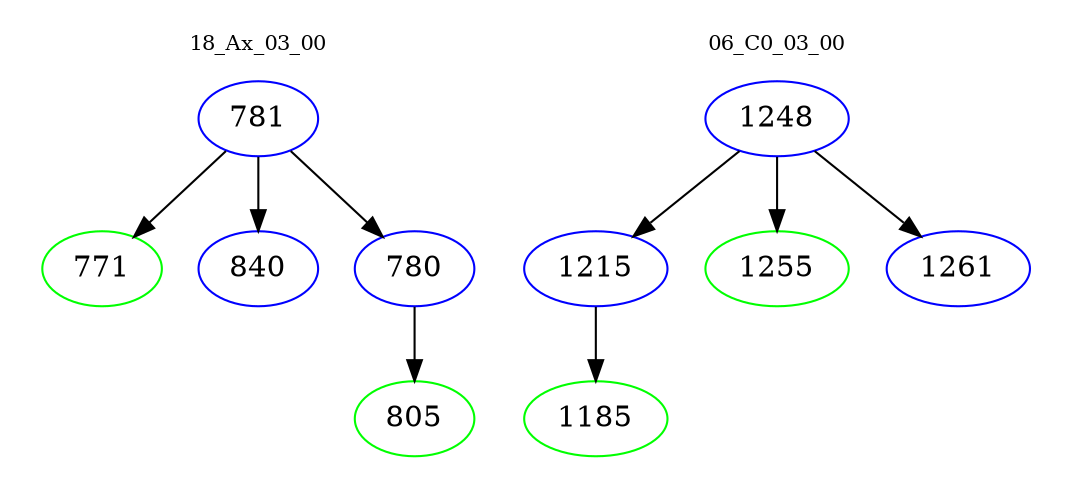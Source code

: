 digraph{
subgraph cluster_0 {
color = white
label = "18_Ax_03_00";
fontsize=10;
T0_781 [label="781", color="blue"]
T0_781 -> T0_771 [color="black"]
T0_771 [label="771", color="green"]
T0_781 -> T0_840 [color="black"]
T0_840 [label="840", color="blue"]
T0_781 -> T0_780 [color="black"]
T0_780 [label="780", color="blue"]
T0_780 -> T0_805 [color="black"]
T0_805 [label="805", color="green"]
}
subgraph cluster_1 {
color = white
label = "06_C0_03_00";
fontsize=10;
T1_1248 [label="1248", color="blue"]
T1_1248 -> T1_1215 [color="black"]
T1_1215 [label="1215", color="blue"]
T1_1215 -> T1_1185 [color="black"]
T1_1185 [label="1185", color="green"]
T1_1248 -> T1_1255 [color="black"]
T1_1255 [label="1255", color="green"]
T1_1248 -> T1_1261 [color="black"]
T1_1261 [label="1261", color="blue"]
}
}
